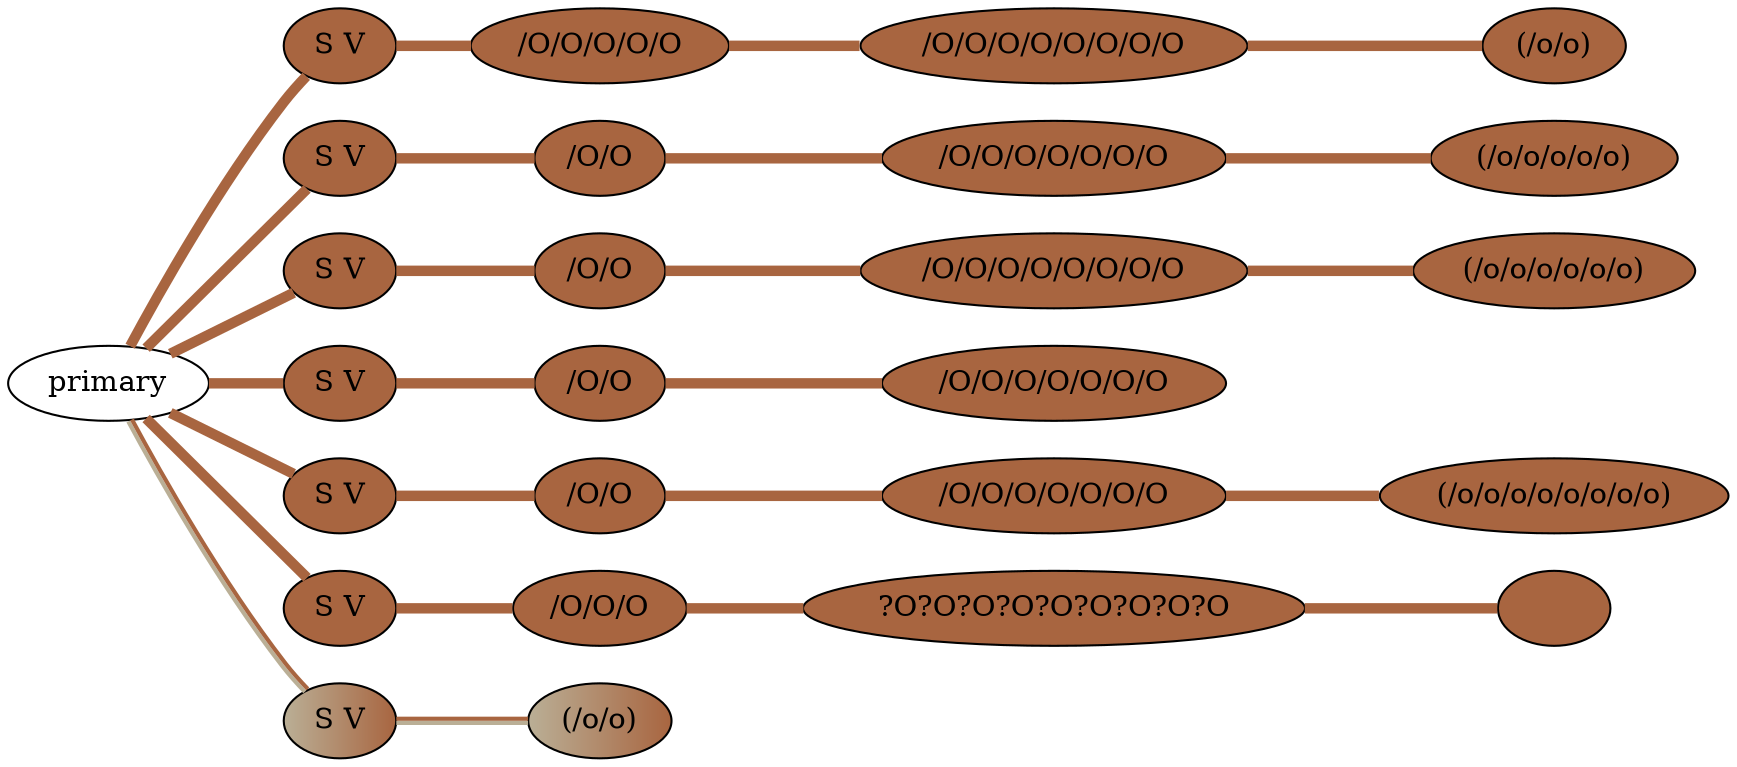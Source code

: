 graph {
 graph [rankdir=LR]
"1" [qtype="pendant_node", pendant_colors="#A86540", pendant_ply="S", pendant_attach="V", pendant_length="29.0", label="S V", style=filled, fillcolor="#A86540", fontcolor="#000000"]
"primary" -- "1" [qtype="pendant_link",penwidth=5,color="#A86540"]
"1:0" [qtype="knot_node", knot_value="5", knot_type="S", knot_position="7.5", knot_spin="S", label="/O/O/O/O/O", style=filled, fillcolor="#A86540" , fontcolor="#000000"]
"1" -- "1:0" [qtype="knot_link",penwidth=5,color="#A86540"]
"1:1" [qtype="knot_node", knot_value="8", knot_type="S", knot_position="14.0", knot_spin="S", label="/O/O/O/O/O/O/O/O", style=filled, fillcolor="#A86540" , fontcolor="#000000"]
"1:0" -- "1:1" [qtype="knot_link",penwidth=5,color="#A86540"]
"1:2" [qtype="knot_node", knot_value="2", knot_type="L", knot_position="21.5", knot_spin="S", label="(/o/o)", style=filled, fillcolor="#A86540" , fontcolor="#000000"]
"1:1" -- "1:2" [qtype="knot_link",penwidth=5,color="#A86540"]
"2" [qtype="pendant_node", pendant_colors="#A86540", pendant_ply="S", pendant_attach="V", pendant_length="26.0", label="S V", style=filled, fillcolor="#A86540", fontcolor="#000000"]
"primary" -- "2" [qtype="pendant_link",penwidth=5,color="#A86540"]
"2:0" [qtype="knot_node", knot_value="2", knot_type="S", knot_position="7.0", knot_spin="S", label="/O/O", style=filled, fillcolor="#A86540" , fontcolor="#000000"]
"2" -- "2:0" [qtype="knot_link",penwidth=5,color="#A86540"]
"2:1" [qtype="knot_node", knot_value="7", knot_type="S", knot_position="14.0", knot_spin="S", label="/O/O/O/O/O/O/O", style=filled, fillcolor="#A86540" , fontcolor="#000000"]
"2:0" -- "2:1" [qtype="knot_link",penwidth=5,color="#A86540"]
"2:2" [qtype="knot_node", knot_value="5", knot_type="L", knot_position="20.5", knot_spin="S", label="(/o/o/o/o/o)", style=filled, fillcolor="#A86540" , fontcolor="#000000"]
"2:1" -- "2:2" [qtype="knot_link",penwidth=5,color="#A86540"]
"3" [qtype="pendant_node", pendant_colors="#A86540", pendant_ply="S", pendant_attach="V", pendant_length="25.5", label="S V", style=filled, fillcolor="#A86540", fontcolor="#000000"]
"primary" -- "3" [qtype="pendant_link",penwidth=5,color="#A86540"]
"3:0" [qtype="knot_node", knot_value="2", knot_type="S", knot_position="7.0", knot_spin="S", label="/O/O", style=filled, fillcolor="#A86540" , fontcolor="#000000"]
"3" -- "3:0" [qtype="knot_link",penwidth=5,color="#A86540"]
"3:1" [qtype="knot_node", knot_value="8", knot_type="S", knot_position="14.0", knot_spin="S", label="/O/O/O/O/O/O/O/O", style=filled, fillcolor="#A86540" , fontcolor="#000000"]
"3:0" -- "3:1" [qtype="knot_link",penwidth=5,color="#A86540"]
"3:2" [qtype="knot_node", knot_value="6", knot_type="L", knot_position="20.5", knot_spin="S", label="(/o/o/o/o/o/o)", style=filled, fillcolor="#A86540" , fontcolor="#000000"]
"3:1" -- "3:2" [qtype="knot_link",penwidth=5,color="#A86540"]
"4" [qtype="pendant_node", pendant_colors="#A86540", pendant_ply="S", pendant_attach="V", pendant_length="28.5", label="S V", style=filled, fillcolor="#A86540", fontcolor="#000000"]
"primary" -- "4" [qtype="pendant_link",penwidth=5,color="#A86540"]
"4:0" [qtype="knot_node", knot_value="2", knot_type="S", knot_position="7.5", knot_spin="S", label="/O/O", style=filled, fillcolor="#A86540" , fontcolor="#000000"]
"4" -- "4:0" [qtype="knot_link",penwidth=5,color="#A86540"]
"4:1" [qtype="knot_node", knot_value="7", knot_type="S", knot_position="14.0", knot_spin="S", label="/O/O/O/O/O/O/O", style=filled, fillcolor="#A86540" , fontcolor="#000000"]
"4:0" -- "4:1" [qtype="knot_link",penwidth=5,color="#A86540"]
"5" [qtype="pendant_node", pendant_colors="#A86540", pendant_ply="S", pendant_attach="V", pendant_length="28.0", label="S V", style=filled, fillcolor="#A86540", fontcolor="#000000"]
"primary" -- "5" [qtype="pendant_link",penwidth=5,color="#A86540"]
"5:0" [qtype="knot_node", knot_value="2", knot_type="S", knot_position="7.5", knot_spin="S", label="/O/O", style=filled, fillcolor="#A86540" , fontcolor="#000000"]
"5" -- "5:0" [qtype="knot_link",penwidth=5,color="#A86540"]
"5:1" [qtype="knot_node", knot_value="7", knot_type="S", knot_position="14.0", knot_spin="S", label="/O/O/O/O/O/O/O", style=filled, fillcolor="#A86540" , fontcolor="#000000"]
"5:0" -- "5:1" [qtype="knot_link",penwidth=5,color="#A86540"]
"5:2" [qtype="knot_node", knot_value="8", knot_type="L", knot_position="20.0", knot_spin="S", label="(/o/o/o/o/o/o/o/o)", style=filled, fillcolor="#A86540" , fontcolor="#000000"]
"5:1" -- "5:2" [qtype="knot_link",penwidth=5,color="#A86540"]
"6" [qtype="pendant_node", pendant_colors="#A86540", pendant_ply="S", pendant_attach="V", pendant_length="32.5", label="S V", style=filled, fillcolor="#A86540", fontcolor="#000000"]
"primary" -- "6" [qtype="pendant_link",penwidth=5,color="#A86540"]
"6:0" [qtype="knot_node", knot_value="3", knot_type="S", knot_position="8.0", knot_spin="S", label="/O/O/O", style=filled, fillcolor="#A86540" , fontcolor="#000000"]
"6" -- "6:0" [qtype="knot_link",penwidth=5,color="#A86540"]
"6:1" [qtype="knot_node", knot_value="9", knot_type="S", knot_position="14.0", knot_spin="N", label="?O?O?O?O?O?O?O?O?O", style=filled, fillcolor="#A86540" , fontcolor="#000000"]
"6:0" -- "6:1" [qtype="knot_link",penwidth=5,color="#A86540"]
"6:2" [qtype="knot_node", knot_value="1", knot_type="IR", knot_position="0", knot_spin="DIR", label="", style=filled, fillcolor="#A86540" , fontcolor="#000000"]
"6:1" -- "6:2" [qtype="knot_link",penwidth=5,color="#A86540"]
"7" [qtype="pendant_node", pendant_colors="#BAAF96:#A86540", pendant_ply="S", pendant_attach="V", pendant_length="41.5", label="S V", style=filled, fillcolor="#BAAF96:#A86540", fontcolor="#000000"]
"primary" -- "7" [qtype="pendant_link",penwidth=2,color="#BAAF96:#A86540"]
"7:0" [qtype="knot_node", knot_value="2", knot_type="L", knot_position="20.5", knot_spin="S", label="(/o/o)", style=filled, fillcolor="#BAAF96:#A86540" , fontcolor="#000000"]
"7" -- "7:0" [qtype="knot_link",penwidth=2,color="#BAAF96:#A86540"]
}
